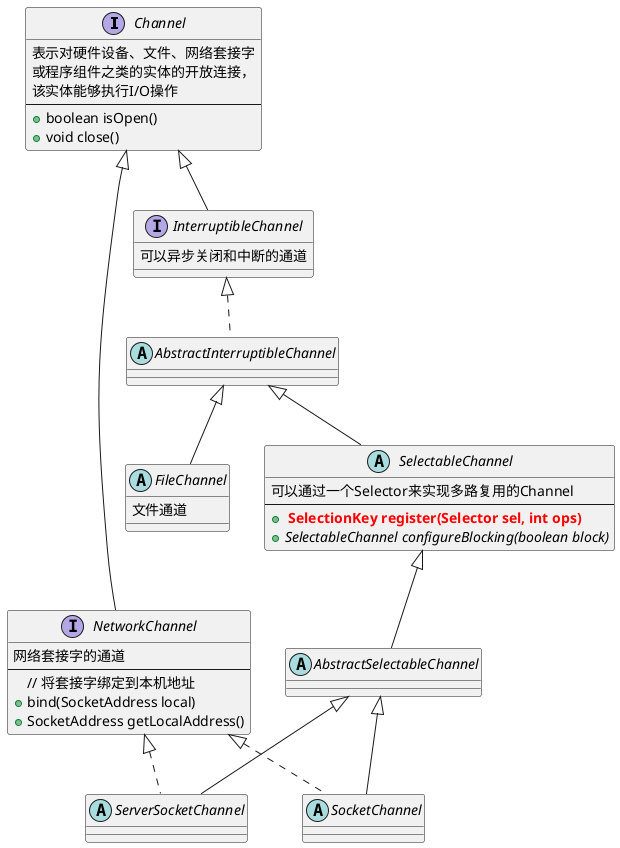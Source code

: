 @startuml

interface Channel {
    表示对硬件设备、文件、网络套接字
    或程序组件之类的实体的开放连接，
    该实体能够执行I/O操作
    ---
    +boolean isOpen()
    +void close()
}

interface InterruptibleChannel extends Channel{
    可以异步关闭和中断的通道
}

abstract class AbstractInterruptibleChannel implements InterruptibleChannel

abstract class SelectableChannel extends AbstractInterruptibleChannel{
    可以通过一个Selector来实现多路复用的Channel
    ---
    +<font color="red"><b> SelectionKey register(Selector sel, int ops)
    +{abstract} SelectableChannel configureBlocking(boolean block)
}

interface NetworkChannel extends Channel{
    网络套接字的通道
    ---
    // 将套接字绑定到本机地址
    +bind(SocketAddress local)
    +SocketAddress getLocalAddress()
}

abstract class ServerSocketChannel extends AbstractSelectableChannel implements NetworkChannel

abstract class AbstractSelectableChannel extends SelectableChannel

abstract class SocketChannel extends AbstractSelectableChannel implements NetworkChannel

abstract class FileChannel extends AbstractInterruptibleChannel{
    文件通道
}

@enduml